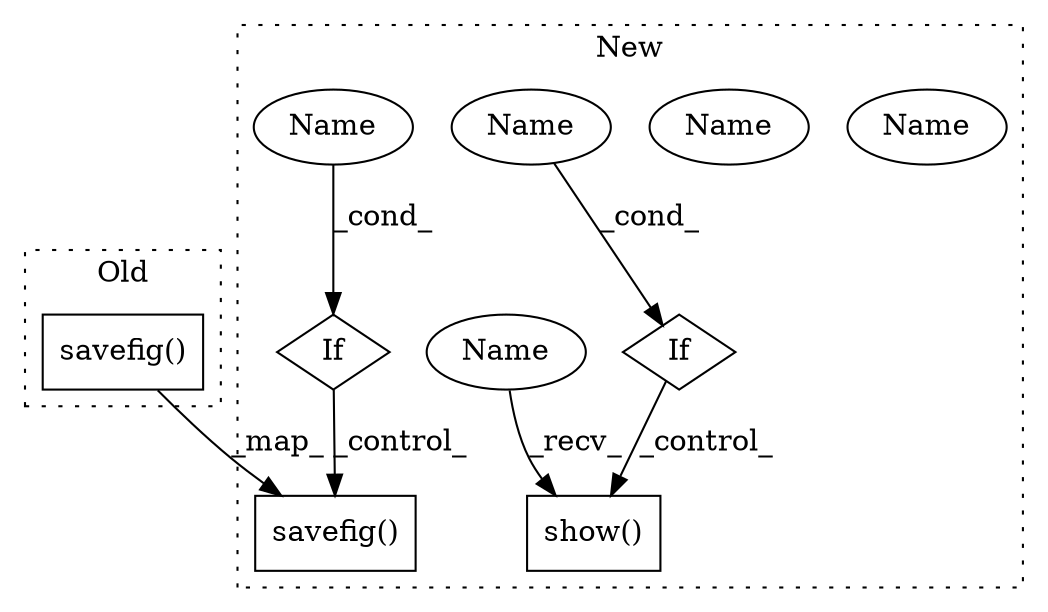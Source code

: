 digraph G {
subgraph cluster0 {
1 [label="savefig()" a="75" s="15814,15855" l="12,31" shape="box"];
label = "Old";
style="dotted";
}
subgraph cluster1 {
2 [label="savefig()" a="75" s="16526,16567" l="12,31" shape="box"];
3 [label="If" a="96" s="16505" l="3" shape="diamond"];
4 [label="Name" a="87" s="16508" l="4" shape="ellipse"];
5 [label="show()" a="75" s="16628" l="10" shape="box"];
6 [label="If" a="96" s="16607" l="3" shape="diamond"];
7 [label="Name" a="87" s="16610" l="4" shape="ellipse"];
8 [label="Name" a="87" s="16508" l="4" shape="ellipse"];
9 [label="Name" a="87" s="16628" l="3" shape="ellipse"];
10 [label="Name" a="87" s="16610" l="4" shape="ellipse"];
label = "New";
style="dotted";
}
1 -> 2 [label="_map_"];
3 -> 2 [label="_control_"];
6 -> 5 [label="_control_"];
8 -> 3 [label="_cond_"];
9 -> 5 [label="_recv_"];
10 -> 6 [label="_cond_"];
}